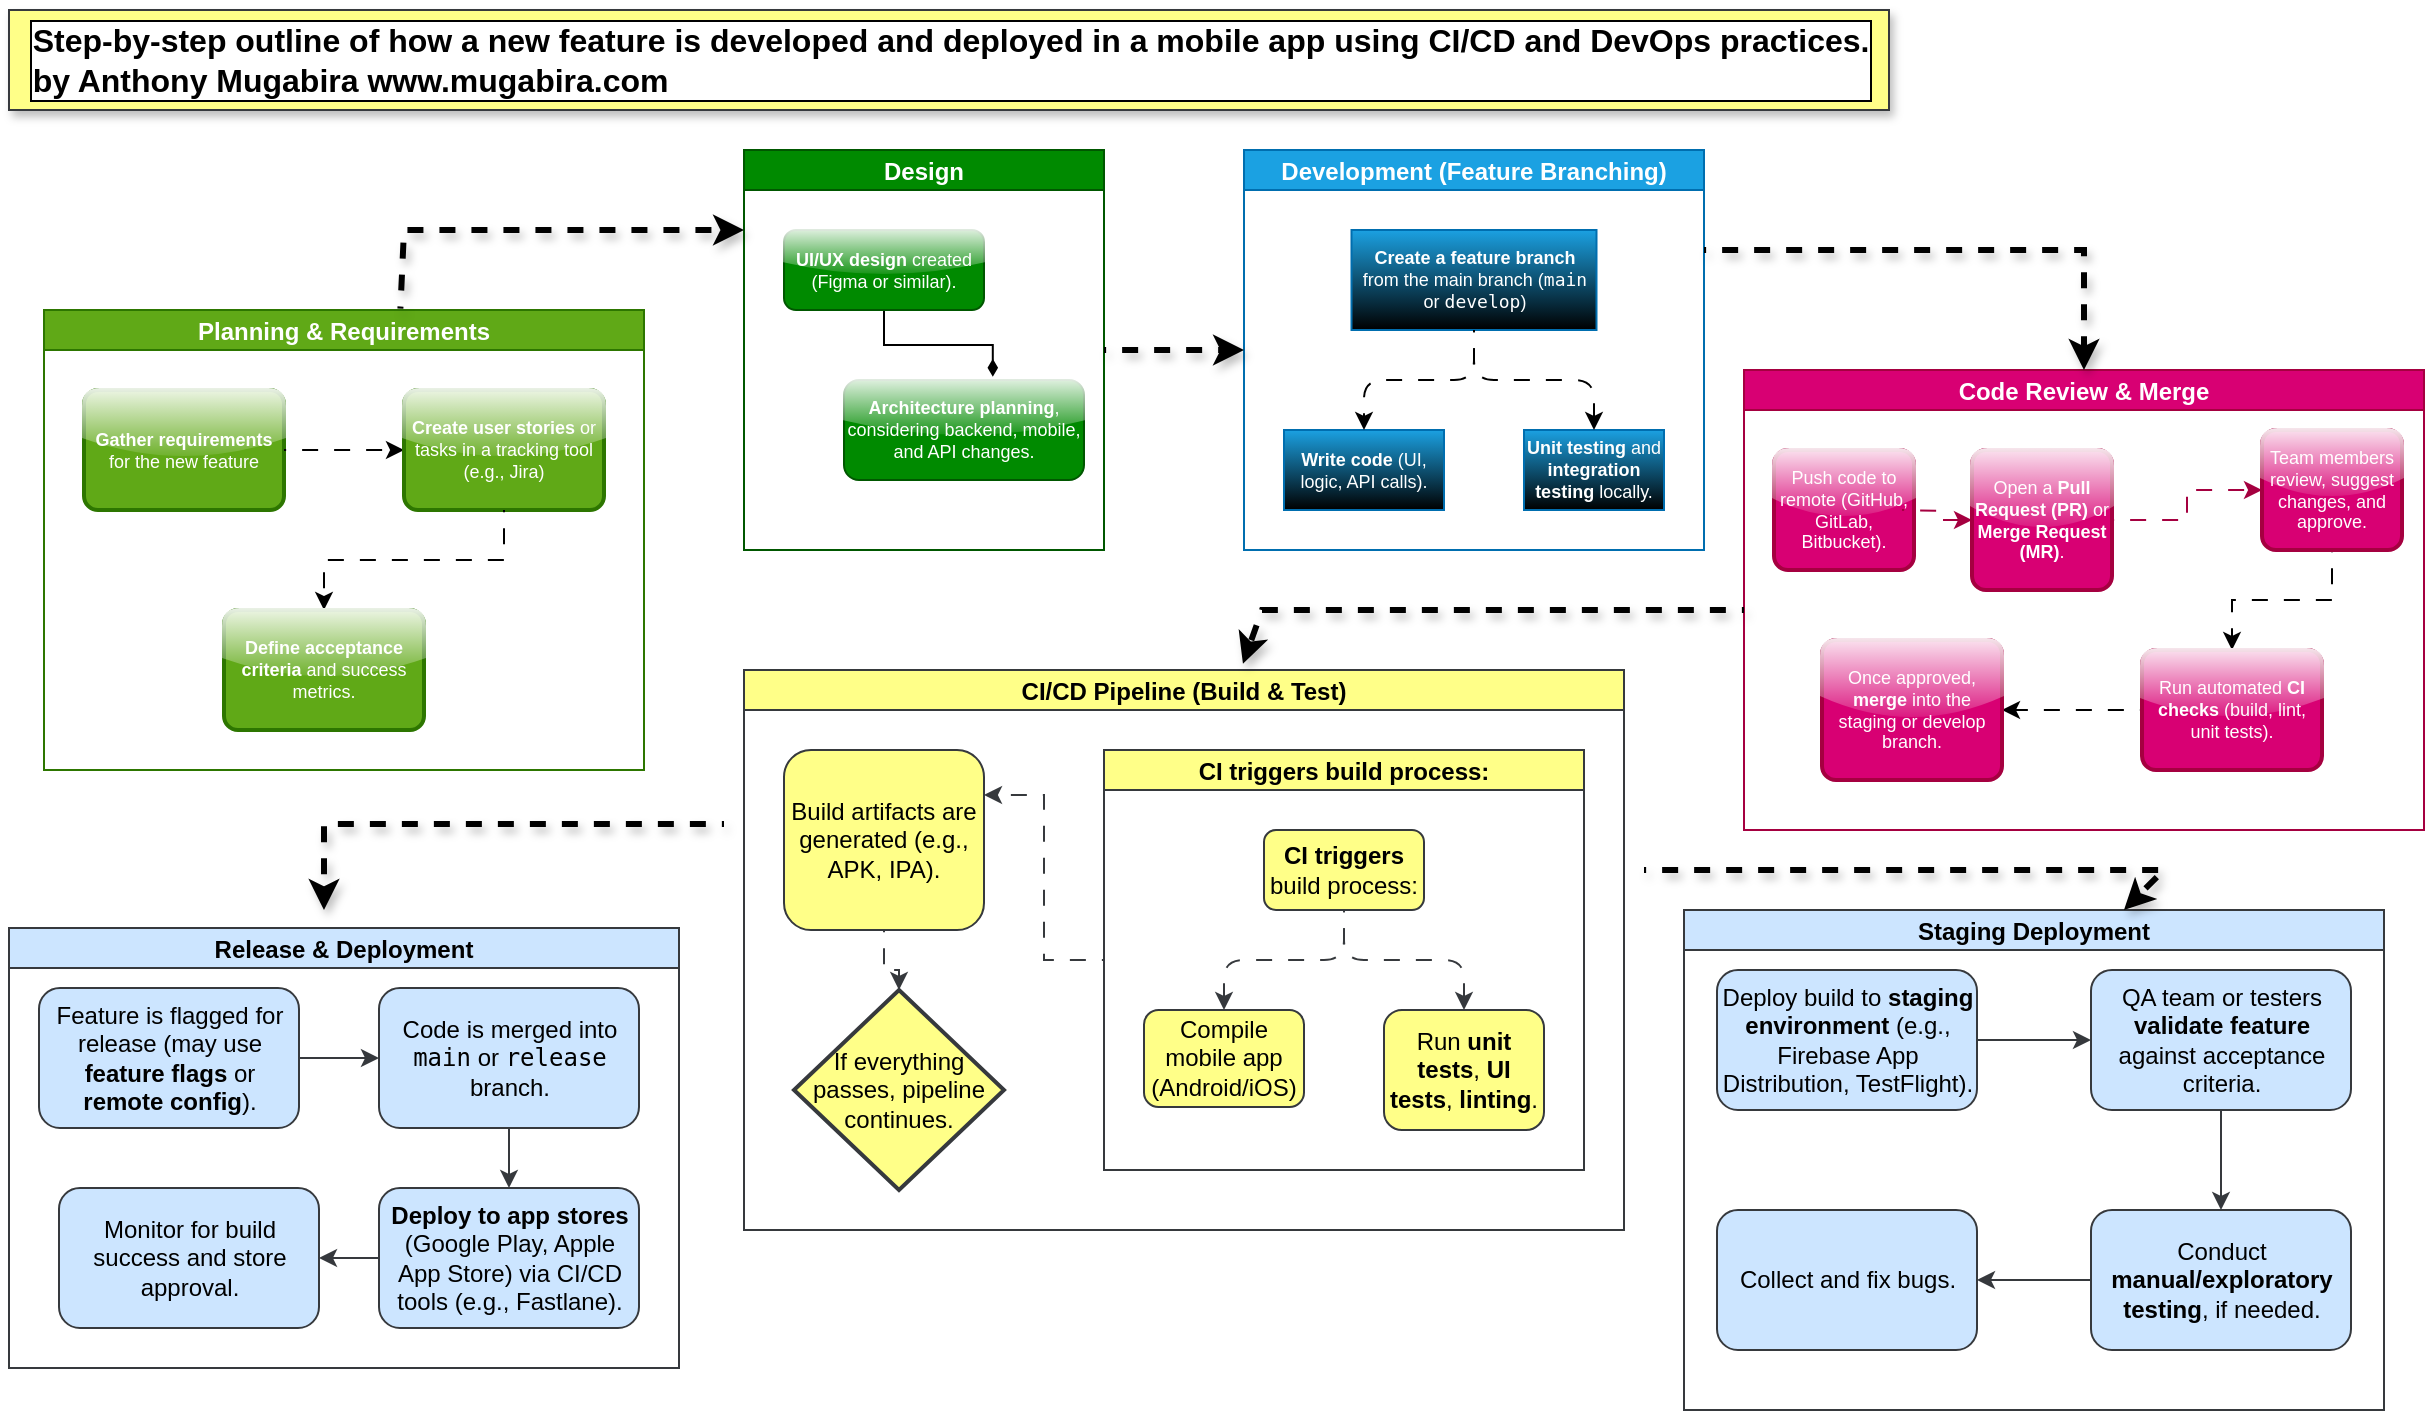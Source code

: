 <mxfile version="26.2.14">
  <diagram name="Page-1" id="n7bvPKmvUGIKGyg8msd9">
    <mxGraphModel dx="1389" dy="751" grid="1" gridSize="10" guides="1" tooltips="1" connect="1" arrows="1" fold="1" page="1" pageScale="1" pageWidth="850" pageHeight="1100" background="light-dark(#FFFFFF,#1A1A1A)" math="0" shadow="0">
      <root>
        <mxCell id="0" />
        <mxCell id="1" parent="0" />
        <mxCell id="Yx-CeRLQ5RkrSvsVG92G-1" value="Planning &amp; Requirements" style="swimlane;startSize=20;horizontal=1;containerType=tree;newEdgeStyle={&quot;edgeStyle&quot;:&quot;elbowEdgeStyle&quot;,&quot;startArrow&quot;:&quot;none&quot;,&quot;endArrow&quot;:&quot;none&quot;};fillColor=#60a917;fontColor=#ffffff;strokeColor=#2D7600;" vertex="1" parent="1">
          <mxGeometry x="100" y="210" width="300" height="230" as="geometry" />
        </mxCell>
        <mxCell id="Yx-CeRLQ5RkrSvsVG92G-7" value="&lt;strong data-start=&quot;174&quot; data-end=&quot;197&quot;&gt;Gather requirements&lt;/strong&gt; for the new feature" style="rounded=1;whiteSpace=wrap;html=1;absoluteArcSize=1;arcSize=14;strokeWidth=2;fillColor=#60a917;fontColor=#ffffff;strokeColor=#2D7600;glass=1;fontSize=9;" vertex="1" parent="Yx-CeRLQ5RkrSvsVG92G-1">
          <mxGeometry x="20" y="40" width="100" height="60" as="geometry" />
        </mxCell>
        <mxCell id="Yx-CeRLQ5RkrSvsVG92G-8" value="" style="edgeStyle=orthogonalEdgeStyle;rounded=0;orthogonalLoop=1;jettySize=auto;html=1;flowAnimation=1;" edge="1" source="Yx-CeRLQ5RkrSvsVG92G-7" target="Yx-CeRLQ5RkrSvsVG92G-9" parent="Yx-CeRLQ5RkrSvsVG92G-1">
          <mxGeometry relative="1" as="geometry" />
        </mxCell>
        <mxCell id="Yx-CeRLQ5RkrSvsVG92G-9" value="&lt;strong data-start=&quot;257&quot; data-end=&quot;280&quot;&gt;Create user stories&lt;/strong&gt; or tasks in a tracking tool (e.g., Jira)" style="rounded=1;whiteSpace=wrap;html=1;absoluteArcSize=1;arcSize=14;strokeWidth=2;fillColor=#60a917;fontColor=#ffffff;strokeColor=#2D7600;glass=1;fontSize=9;" vertex="1" parent="Yx-CeRLQ5RkrSvsVG92G-1">
          <mxGeometry x="180" y="40" width="100" height="60" as="geometry" />
        </mxCell>
        <mxCell id="Yx-CeRLQ5RkrSvsVG92G-10" value="" style="edgeStyle=orthogonalEdgeStyle;rounded=0;orthogonalLoop=1;jettySize=auto;html=1;flowAnimation=1;" edge="1" target="Yx-CeRLQ5RkrSvsVG92G-11" source="Yx-CeRLQ5RkrSvsVG92G-9" parent="Yx-CeRLQ5RkrSvsVG92G-1">
          <mxGeometry relative="1" as="geometry">
            <mxPoint x="60" y="130" as="sourcePoint" />
          </mxGeometry>
        </mxCell>
        <mxCell id="Yx-CeRLQ5RkrSvsVG92G-11" value="&lt;strong data-start=&quot;325&quot; data-end=&quot;355&quot;&gt;Define acceptance criteria&lt;/strong&gt; and success metrics." style="rounded=1;whiteSpace=wrap;html=1;absoluteArcSize=1;arcSize=14;strokeWidth=2;fillColor=#60a917;fontColor=#ffffff;strokeColor=#2D7600;glass=1;fontSize=9;" vertex="1" parent="Yx-CeRLQ5RkrSvsVG92G-1">
          <mxGeometry x="90" y="150" width="100" height="60" as="geometry" />
        </mxCell>
        <mxCell id="Yx-CeRLQ5RkrSvsVG92G-12" value="Design" style="swimlane;startSize=20;horizontal=1;containerType=tree;newEdgeStyle={&quot;edgeStyle&quot;:&quot;elbowEdgeStyle&quot;,&quot;startArrow&quot;:&quot;none&quot;,&quot;endArrow&quot;:&quot;none&quot;};fillColor=#008a00;fontColor=#ffffff;strokeColor=#005700;" vertex="1" parent="1">
          <mxGeometry x="450" y="130" width="180" height="200" as="geometry" />
        </mxCell>
        <mxCell id="Yx-CeRLQ5RkrSvsVG92G-14" value="" style="edgeStyle=orthogonalEdgeStyle;elbow=vertical;sourcePerimeterSpacing=0;targetPerimeterSpacing=0;startArrow=diamondThin;endArrow=none;rounded=0;startFill=1;entryX=0.5;entryY=1;entryDx=0;entryDy=0;exitX=0.62;exitY=-0.032;exitDx=0;exitDy=0;exitPerimeter=0;" edge="1" parent="Yx-CeRLQ5RkrSvsVG92G-12" source="Yx-CeRLQ5RkrSvsVG92G-17" target="Yx-CeRLQ5RkrSvsVG92G-15">
          <mxGeometry relative="1" as="geometry">
            <mxPoint x="230" y="110" as="sourcePoint" />
          </mxGeometry>
        </mxCell>
        <UserObject label="&lt;strong data-start=&quot;403&quot; data-end=&quot;419&quot;&gt;UI/UX design&lt;/strong&gt; created (Figma or similar)." treeRoot="1" id="Yx-CeRLQ5RkrSvsVG92G-15">
          <mxCell style="whiteSpace=wrap;html=1;align=center;treeFolding=1;treeMoving=1;newEdgeStyle={&quot;edgeStyle&quot;:&quot;elbowEdgeStyle&quot;,&quot;startArrow&quot;:&quot;none&quot;,&quot;endArrow&quot;:&quot;none&quot;};fillColor=#008a00;fontColor=#ffffff;strokeColor=#005700;rounded=1;glass=1;fontSize=9;" vertex="1" parent="Yx-CeRLQ5RkrSvsVG92G-12">
            <mxGeometry x="20" y="40" width="100" height="40" as="geometry" />
          </mxCell>
        </UserObject>
        <mxCell id="Yx-CeRLQ5RkrSvsVG92G-17" value="&lt;strong data-start=&quot;450&quot; data-end=&quot;475&quot;&gt;Architecture planning&lt;/strong&gt;, considering backend, mobile, and API changes." style="whiteSpace=wrap;html=1;align=center;verticalAlign=middle;treeFolding=1;treeMoving=1;newEdgeStyle={&quot;edgeStyle&quot;:&quot;elbowEdgeStyle&quot;,&quot;startArrow&quot;:&quot;none&quot;,&quot;endArrow&quot;:&quot;none&quot;};fillColor=#008a00;fontColor=#ffffff;strokeColor=#005700;rounded=1;glass=1;fontSize=9;" vertex="1" parent="Yx-CeRLQ5RkrSvsVG92G-12">
          <mxGeometry x="50" y="115" width="120" height="50" as="geometry" />
        </mxCell>
        <mxCell id="Yx-CeRLQ5RkrSvsVG92G-21" value="Development (Feature Branching)" style="swimlane;startSize=20;horizontal=1;childLayout=treeLayout;horizontalTree=0;sortEdges=1;resizable=0;containerType=tree;fontSize=12;fillColor=#1ba1e2;fontColor=#ffffff;strokeColor=#006EAF;rounded=0;" vertex="1" parent="1">
          <mxGeometry x="700" y="130" width="230" height="200" as="geometry" />
        </mxCell>
        <mxCell id="Yx-CeRLQ5RkrSvsVG92G-22" value="&lt;strong data-start=&quot;574&quot; data-end=&quot;601&quot;&gt;Create a feature branch&lt;/strong&gt; from the main branch (&lt;code data-start=&quot;624&quot; data-end=&quot;630&quot;&gt;main&lt;/code&gt; or &lt;code data-start=&quot;634&quot; data-end=&quot;643&quot;&gt;develop&lt;/code&gt;)" style="whiteSpace=wrap;html=1;fillColor=#1ba1e2;fontColor=#ffffff;strokeColor=#006EAF;rounded=0;gradientColor=default;fontSize=9;" vertex="1" parent="Yx-CeRLQ5RkrSvsVG92G-21">
          <mxGeometry x="53.75" y="40" width="122.5" height="50" as="geometry" />
        </mxCell>
        <mxCell id="Yx-CeRLQ5RkrSvsVG92G-23" value="&lt;strong data-start=&quot;648&quot; data-end=&quot;662&quot;&gt;Write code&lt;/strong&gt; (UI, logic, API calls)." style="whiteSpace=wrap;html=1;fillColor=#1ba1e2;fontColor=#ffffff;strokeColor=#006EAF;rounded=0;gradientColor=default;fontSize=9;" vertex="1" parent="Yx-CeRLQ5RkrSvsVG92G-21">
          <mxGeometry x="20" y="140" width="80" height="40" as="geometry" />
        </mxCell>
        <mxCell id="Yx-CeRLQ5RkrSvsVG92G-24" value="" style="edgeStyle=elbowEdgeStyle;elbow=vertical;html=1;rounded=1;curved=0;sourcePerimeterSpacing=0;targetPerimeterSpacing=0;startSize=6;endSize=6;flowAnimation=1;" edge="1" parent="Yx-CeRLQ5RkrSvsVG92G-21" source="Yx-CeRLQ5RkrSvsVG92G-22" target="Yx-CeRLQ5RkrSvsVG92G-23">
          <mxGeometry relative="1" as="geometry" />
        </mxCell>
        <mxCell id="Yx-CeRLQ5RkrSvsVG92G-25" value="&lt;strong data-start=&quot;689&quot; data-end=&quot;705&quot;&gt;Unit testing&lt;/strong&gt; and &lt;strong data-start=&quot;710&quot; data-end=&quot;733&quot;&gt;integration testing&lt;/strong&gt; locally." style="whiteSpace=wrap;html=1;fillColor=#1ba1e2;fontColor=#ffffff;strokeColor=#006EAF;rounded=0;gradientColor=default;fontSize=9;" vertex="1" parent="Yx-CeRLQ5RkrSvsVG92G-21">
          <mxGeometry x="140" y="140" width="70" height="40" as="geometry" />
        </mxCell>
        <mxCell id="Yx-CeRLQ5RkrSvsVG92G-26" value="" style="edgeStyle=elbowEdgeStyle;elbow=vertical;html=1;rounded=1;curved=0;sourcePerimeterSpacing=0;targetPerimeterSpacing=0;startSize=6;endSize=6;flowAnimation=1;" edge="1" parent="Yx-CeRLQ5RkrSvsVG92G-21" source="Yx-CeRLQ5RkrSvsVG92G-22" target="Yx-CeRLQ5RkrSvsVG92G-25">
          <mxGeometry relative="1" as="geometry" />
        </mxCell>
        <mxCell id="Yx-CeRLQ5RkrSvsVG92G-54" value="Code Review &amp; Merge" style="swimlane;startSize=20;horizontal=1;containerType=tree;newEdgeStyle={&quot;edgeStyle&quot;:&quot;elbowEdgeStyle&quot;,&quot;startArrow&quot;:&quot;none&quot;,&quot;endArrow&quot;:&quot;none&quot;};fillColor=#d80073;fontColor=#ffffff;strokeColor=#A50040;" vertex="1" parent="1">
          <mxGeometry x="950" y="240" width="340" height="230" as="geometry" />
        </mxCell>
        <mxCell id="Yx-CeRLQ5RkrSvsVG92G-55" value="Push code to remote (GitHub, GitLab, Bitbucket)." style="rounded=1;whiteSpace=wrap;html=1;absoluteArcSize=1;arcSize=14;strokeWidth=2;fillColor=#d80073;fontColor=#ffffff;strokeColor=#A50040;glass=1;fontSize=9;" vertex="1" parent="Yx-CeRLQ5RkrSvsVG92G-54">
          <mxGeometry x="15" y="40" width="70" height="60" as="geometry" />
        </mxCell>
        <mxCell id="Yx-CeRLQ5RkrSvsVG92G-56" value="" style="edgeStyle=orthogonalEdgeStyle;rounded=0;orthogonalLoop=1;jettySize=auto;html=1;flowAnimation=1;fillColor=#d80073;strokeColor=#A50040;" edge="1" parent="Yx-CeRLQ5RkrSvsVG92G-54" target="Yx-CeRLQ5RkrSvsVG92G-57">
          <mxGeometry relative="1" as="geometry">
            <mxPoint x="79" y="70" as="sourcePoint" />
          </mxGeometry>
        </mxCell>
        <mxCell id="Yx-CeRLQ5RkrSvsVG92G-57" value="Open a &lt;strong data-start=&quot;886&quot; data-end=&quot;907&quot;&gt;Pull Request (PR)&lt;/strong&gt; or &lt;strong data-start=&quot;911&quot; data-end=&quot;933&quot;&gt;Merge Request (MR)&lt;/strong&gt;." style="rounded=1;whiteSpace=wrap;html=1;absoluteArcSize=1;arcSize=14;strokeWidth=2;fillColor=#d80073;fontColor=#ffffff;strokeColor=#A50040;glass=1;fontSize=9;" vertex="1" parent="Yx-CeRLQ5RkrSvsVG92G-54">
          <mxGeometry x="114" y="40" width="70" height="70" as="geometry" />
        </mxCell>
        <mxCell id="Yx-CeRLQ5RkrSvsVG92G-58" value="" style="edgeStyle=orthogonalEdgeStyle;rounded=0;orthogonalLoop=1;jettySize=auto;html=1;flowAnimation=1;fillColor=#d80073;strokeColor=#A50040;" edge="1" parent="Yx-CeRLQ5RkrSvsVG92G-54" source="Yx-CeRLQ5RkrSvsVG92G-57" target="Yx-CeRLQ5RkrSvsVG92G-59">
          <mxGeometry relative="1" as="geometry">
            <mxPoint x="19" y="130" as="sourcePoint" />
          </mxGeometry>
        </mxCell>
        <mxCell id="Yx-CeRLQ5RkrSvsVG92G-67" style="edgeStyle=orthogonalEdgeStyle;rounded=0;orthogonalLoop=1;jettySize=auto;html=1;flowAnimation=1;" edge="1" parent="Yx-CeRLQ5RkrSvsVG92G-54" source="Yx-CeRLQ5RkrSvsVG92G-59" target="Yx-CeRLQ5RkrSvsVG92G-65">
          <mxGeometry relative="1" as="geometry" />
        </mxCell>
        <mxCell id="Yx-CeRLQ5RkrSvsVG92G-59" value="Team members review, suggest changes, and approve." style="rounded=1;whiteSpace=wrap;html=1;absoluteArcSize=1;arcSize=14;strokeWidth=2;fillColor=#d80073;fontColor=#ffffff;strokeColor=#A50040;glass=1;fontSize=9;" vertex="1" parent="Yx-CeRLQ5RkrSvsVG92G-54">
          <mxGeometry x="259" y="30" width="70" height="60" as="geometry" />
        </mxCell>
        <mxCell id="Yx-CeRLQ5RkrSvsVG92G-68" style="edgeStyle=orthogonalEdgeStyle;rounded=0;orthogonalLoop=1;jettySize=auto;html=1;flowAnimation=1;" edge="1" parent="Yx-CeRLQ5RkrSvsVG92G-54" source="Yx-CeRLQ5RkrSvsVG92G-65" target="Yx-CeRLQ5RkrSvsVG92G-66">
          <mxGeometry relative="1" as="geometry" />
        </mxCell>
        <mxCell id="Yx-CeRLQ5RkrSvsVG92G-65" value="Run automated &lt;strong data-start=&quot;1004&quot; data-end=&quot;1017&quot;&gt;CI checks&lt;/strong&gt; (build, lint, unit tests)." style="rounded=1;whiteSpace=wrap;html=1;absoluteArcSize=1;arcSize=14;strokeWidth=2;fillColor=#d80073;fontColor=#ffffff;strokeColor=#A50040;glass=1;fontSize=9;" vertex="1" parent="Yx-CeRLQ5RkrSvsVG92G-54">
          <mxGeometry x="199" y="140" width="90" height="60" as="geometry" />
        </mxCell>
        <mxCell id="Yx-CeRLQ5RkrSvsVG92G-66" value="Once approved, &lt;strong data-start=&quot;1062&quot; data-end=&quot;1071&quot;&gt;merge&lt;/strong&gt; into the staging or develop branch." style="rounded=1;whiteSpace=wrap;html=1;absoluteArcSize=1;arcSize=14;strokeWidth=2;fillColor=#d80073;fontColor=#ffffff;strokeColor=#A50040;glass=1;fontSize=9;" vertex="1" parent="Yx-CeRLQ5RkrSvsVG92G-54">
          <mxGeometry x="39" y="135" width="90" height="70" as="geometry" />
        </mxCell>
        <mxCell id="Yx-CeRLQ5RkrSvsVG92G-73" value="CI/CD Pipeline (Build &amp; Test)" style="swimlane;startSize=20;horizontal=1;containerType=tree;newEdgeStyle={&quot;edgeStyle&quot;:&quot;elbowEdgeStyle&quot;,&quot;startArrow&quot;:&quot;none&quot;,&quot;endArrow&quot;:&quot;none&quot;};fillColor=#ffff88;strokeColor=#36393d;" vertex="1" parent="1">
          <mxGeometry x="450" y="390" width="440" height="280" as="geometry" />
        </mxCell>
        <mxCell id="Yx-CeRLQ5RkrSvsVG92G-106" style="edgeStyle=orthogonalEdgeStyle;rounded=0;orthogonalLoop=1;jettySize=auto;html=1;entryX=1;entryY=0.25;entryDx=0;entryDy=0;flowAnimation=1;fillColor=#ffff88;strokeColor=#36393d;" edge="1" parent="Yx-CeRLQ5RkrSvsVG92G-73" source="Yx-CeRLQ5RkrSvsVG92G-83" target="Yx-CeRLQ5RkrSvsVG92G-103">
          <mxGeometry relative="1" as="geometry" />
        </mxCell>
        <mxCell id="Yx-CeRLQ5RkrSvsVG92G-83" value="CI triggers build process:" style="swimlane;startSize=20;horizontal=1;childLayout=treeLayout;horizontalTree=0;sortEdges=1;resizable=0;containerType=tree;fontSize=12;fillColor=#ffff88;strokeColor=#36393d;" vertex="1" parent="Yx-CeRLQ5RkrSvsVG92G-73">
          <mxGeometry x="180" y="40" width="240" height="210" as="geometry" />
        </mxCell>
        <mxCell id="Yx-CeRLQ5RkrSvsVG92G-84" value="&lt;strong data-end=&quot;1172&quot; data-start=&quot;1157&quot;&gt;CI triggers&lt;/strong&gt; build process:" style="whiteSpace=wrap;html=1;fillColor=#ffff88;strokeColor=#36393d;rounded=1;" vertex="1" parent="Yx-CeRLQ5RkrSvsVG92G-83">
          <mxGeometry x="80" y="40" width="80" height="40" as="geometry" />
        </mxCell>
        <mxCell id="Yx-CeRLQ5RkrSvsVG92G-85" value="Compile mobile app (Android/iOS)" style="whiteSpace=wrap;html=1;fillColor=#ffff88;strokeColor=#36393d;rounded=1;" vertex="1" parent="Yx-CeRLQ5RkrSvsVG92G-83">
          <mxGeometry x="20" y="130" width="80" height="48.5" as="geometry" />
        </mxCell>
        <mxCell id="Yx-CeRLQ5RkrSvsVG92G-86" value="" style="edgeStyle=elbowEdgeStyle;elbow=vertical;html=1;rounded=1;curved=0;sourcePerimeterSpacing=0;targetPerimeterSpacing=0;startSize=6;endSize=6;fillColor=#ffff88;strokeColor=#36393d;flowAnimation=1;" edge="1" parent="Yx-CeRLQ5RkrSvsVG92G-83" source="Yx-CeRLQ5RkrSvsVG92G-84" target="Yx-CeRLQ5RkrSvsVG92G-85">
          <mxGeometry relative="1" as="geometry" />
        </mxCell>
        <mxCell id="Yx-CeRLQ5RkrSvsVG92G-87" value="Run &lt;strong data-end=&quot;1248&quot; data-start=&quot;1234&quot;&gt;unit tests&lt;/strong&gt;, &lt;strong data-end=&quot;1262&quot; data-start=&quot;1250&quot;&gt;UI tests&lt;/strong&gt;, &lt;strong data-end=&quot;1275&quot; data-start=&quot;1264&quot;&gt;linting&lt;/strong&gt;." style="whiteSpace=wrap;html=1;fillColor=#ffff88;strokeColor=#36393d;rounded=1;" vertex="1" parent="Yx-CeRLQ5RkrSvsVG92G-83">
          <mxGeometry x="140" y="130" width="80" height="60" as="geometry" />
        </mxCell>
        <mxCell id="Yx-CeRLQ5RkrSvsVG92G-88" value="" style="edgeStyle=elbowEdgeStyle;elbow=vertical;html=1;rounded=1;curved=0;sourcePerimeterSpacing=0;targetPerimeterSpacing=0;startSize=6;endSize=6;fillColor=#ffff88;strokeColor=#36393d;flowAnimation=1;" edge="1" parent="Yx-CeRLQ5RkrSvsVG92G-83" source="Yx-CeRLQ5RkrSvsVG92G-84" target="Yx-CeRLQ5RkrSvsVG92G-87">
          <mxGeometry relative="1" as="geometry" />
        </mxCell>
        <mxCell id="Yx-CeRLQ5RkrSvsVG92G-105" style="edgeStyle=orthogonalEdgeStyle;rounded=0;orthogonalLoop=1;jettySize=auto;html=1;flowAnimation=1;fillColor=#ffff88;strokeColor=#36393d;" edge="1" parent="Yx-CeRLQ5RkrSvsVG92G-73" source="Yx-CeRLQ5RkrSvsVG92G-103" target="Yx-CeRLQ5RkrSvsVG92G-104">
          <mxGeometry relative="1" as="geometry" />
        </mxCell>
        <mxCell id="Yx-CeRLQ5RkrSvsVG92G-103" value="Build artifacts are generated (e.g., APK, IPA)." style="rounded=1;whiteSpace=wrap;html=1;fillColor=#ffff88;strokeColor=#36393d;" vertex="1" parent="Yx-CeRLQ5RkrSvsVG92G-73">
          <mxGeometry x="20" y="40" width="100" height="90" as="geometry" />
        </mxCell>
        <mxCell id="Yx-CeRLQ5RkrSvsVG92G-104" value="If everything passes, pipeline continues." style="strokeWidth=2;html=1;shape=mxgraph.flowchart.decision;whiteSpace=wrap;fillColor=#ffff88;strokeColor=#36393d;" vertex="1" parent="Yx-CeRLQ5RkrSvsVG92G-73">
          <mxGeometry x="25" y="160" width="105" height="100" as="geometry" />
        </mxCell>
        <mxCell id="Yx-CeRLQ5RkrSvsVG92G-109" value="Release &amp; Deployment" style="swimlane;startSize=20;horizontal=1;containerType=tree;newEdgeStyle={&quot;edgeStyle&quot;:&quot;elbowEdgeStyle&quot;,&quot;startArrow&quot;:&quot;none&quot;,&quot;endArrow&quot;:&quot;none&quot;};fillColor=#cce5ff;strokeColor=#36393d;" vertex="1" parent="1">
          <mxGeometry x="82.5" y="519" width="335" height="220" as="geometry" />
        </mxCell>
        <mxCell id="Yx-CeRLQ5RkrSvsVG92G-120" value="Feature is flagged for release (may use &lt;strong data-end=&quot;1741&quot; data-start=&quot;1724&quot;&gt;feature flags&lt;/strong&gt; or &lt;strong data-end=&quot;1762&quot; data-start=&quot;1745&quot;&gt;remote config&lt;/strong&gt;)." style="rounded=1;whiteSpace=wrap;html=1;fillColor=#cce5ff;strokeColor=#36393d;" vertex="1" parent="Yx-CeRLQ5RkrSvsVG92G-109">
          <mxGeometry x="15" y="30" width="130" height="70" as="geometry" />
        </mxCell>
        <mxCell id="Yx-CeRLQ5RkrSvsVG92G-121" value="" style="edgeStyle=orthogonalEdgeStyle;rounded=0;orthogonalLoop=1;jettySize=auto;html=1;fillColor=#cce5ff;strokeColor=#36393d;" edge="1" source="Yx-CeRLQ5RkrSvsVG92G-120" target="Yx-CeRLQ5RkrSvsVG92G-122" parent="Yx-CeRLQ5RkrSvsVG92G-109">
          <mxGeometry relative="1" as="geometry" />
        </mxCell>
        <mxCell id="Yx-CeRLQ5RkrSvsVG92G-122" value="Code is merged into &lt;code data-end=&quot;1793&quot; data-start=&quot;1787&quot;&gt;main&lt;/code&gt; or &lt;code data-end=&quot;1806&quot; data-start=&quot;1797&quot;&gt;release&lt;/code&gt; branch." style="rounded=1;whiteSpace=wrap;html=1;fillColor=#cce5ff;strokeColor=#36393d;" vertex="1" parent="Yx-CeRLQ5RkrSvsVG92G-109">
          <mxGeometry x="185" y="30" width="130" height="70" as="geometry" />
        </mxCell>
        <mxCell id="Yx-CeRLQ5RkrSvsVG92G-123" value="" style="edgeStyle=orthogonalEdgeStyle;rounded=0;orthogonalLoop=1;jettySize=auto;html=1;fillColor=#cce5ff;strokeColor=#36393d;" edge="1" target="Yx-CeRLQ5RkrSvsVG92G-124" source="Yx-CeRLQ5RkrSvsVG92G-122" parent="Yx-CeRLQ5RkrSvsVG92G-109">
          <mxGeometry relative="1" as="geometry">
            <mxPoint x="315" y="445" as="sourcePoint" />
          </mxGeometry>
        </mxCell>
        <mxCell id="Yx-CeRLQ5RkrSvsVG92G-124" value="&lt;strong data-end=&quot;1962&quot; data-start=&quot;1938&quot;&gt;Deploy to app stores&lt;/strong&gt; (Google Play, Apple App Store) via CI/CD tools (e.g., Fastlane)." style="rounded=1;whiteSpace=wrap;html=1;fillColor=#cce5ff;strokeColor=#36393d;" vertex="1" parent="Yx-CeRLQ5RkrSvsVG92G-109">
          <mxGeometry x="185" y="130" width="130" height="70" as="geometry" />
        </mxCell>
        <mxCell id="Yx-CeRLQ5RkrSvsVG92G-129" value="" style="edgeStyle=orthogonalEdgeStyle;rounded=0;orthogonalLoop=1;jettySize=auto;html=1;fillColor=#cce5ff;strokeColor=#36393d;" edge="1" target="Yx-CeRLQ5RkrSvsVG92G-130" source="Yx-CeRLQ5RkrSvsVG92G-124" parent="Yx-CeRLQ5RkrSvsVG92G-109">
          <mxGeometry relative="1" as="geometry">
            <mxPoint x="485" y="445" as="sourcePoint" />
          </mxGeometry>
        </mxCell>
        <mxCell id="Yx-CeRLQ5RkrSvsVG92G-130" value="Monitor for build success and store approval." style="rounded=1;whiteSpace=wrap;html=1;fillColor=#cce5ff;strokeColor=#36393d;" vertex="1" parent="Yx-CeRLQ5RkrSvsVG92G-109">
          <mxGeometry x="25" y="130" width="130" height="70" as="geometry" />
        </mxCell>
        <mxCell id="Yx-CeRLQ5RkrSvsVG92G-136" value="Staging Deployment" style="swimlane;startSize=20;horizontal=1;containerType=tree;newEdgeStyle={&quot;edgeStyle&quot;:&quot;elbowEdgeStyle&quot;,&quot;startArrow&quot;:&quot;none&quot;,&quot;endArrow&quot;:&quot;none&quot;};fillColor=#cce5ff;strokeColor=#36393d;" vertex="1" parent="1">
          <mxGeometry x="920" y="510" width="350" height="250" as="geometry" />
        </mxCell>
        <mxCell id="Yx-CeRLQ5RkrSvsVG92G-137" value="Deploy build to &lt;strong data-end=&quot;1448&quot; data-start=&quot;1425&quot;&gt;staging environment&lt;/strong&gt; (e.g., Firebase App Distribution, TestFlight)." style="rounded=1;whiteSpace=wrap;html=1;fillColor=#cce5ff;strokeColor=#36393d;" vertex="1" parent="Yx-CeRLQ5RkrSvsVG92G-136">
          <mxGeometry x="16.5" y="30" width="130" height="70" as="geometry" />
        </mxCell>
        <mxCell id="Yx-CeRLQ5RkrSvsVG92G-138" value="" style="edgeStyle=orthogonalEdgeStyle;rounded=0;orthogonalLoop=1;jettySize=auto;html=1;fillColor=#cce5ff;strokeColor=#36393d;" edge="1" parent="Yx-CeRLQ5RkrSvsVG92G-136" source="Yx-CeRLQ5RkrSvsVG92G-137" target="Yx-CeRLQ5RkrSvsVG92G-139">
          <mxGeometry relative="1" as="geometry" />
        </mxCell>
        <mxCell id="Yx-CeRLQ5RkrSvsVG92G-139" value="QA team or testers &lt;strong data-end=&quot;1537&quot; data-start=&quot;1517&quot;&gt;validate feature&lt;/strong&gt; against acceptance criteria." style="rounded=1;whiteSpace=wrap;html=1;fillColor=#cce5ff;strokeColor=#36393d;" vertex="1" parent="Yx-CeRLQ5RkrSvsVG92G-136">
          <mxGeometry x="203.5" y="30" width="130" height="70" as="geometry" />
        </mxCell>
        <mxCell id="Yx-CeRLQ5RkrSvsVG92G-140" value="" style="edgeStyle=orthogonalEdgeStyle;rounded=0;orthogonalLoop=1;jettySize=auto;html=1;fillColor=#cce5ff;strokeColor=#36393d;" edge="1" parent="Yx-CeRLQ5RkrSvsVG92G-136" source="Yx-CeRLQ5RkrSvsVG92G-139" target="Yx-CeRLQ5RkrSvsVG92G-141">
          <mxGeometry relative="1" as="geometry">
            <mxPoint x="333.5" y="445" as="sourcePoint" />
          </mxGeometry>
        </mxCell>
        <mxCell id="Yx-CeRLQ5RkrSvsVG92G-141" value="Conduct &lt;strong data-end=&quot;1607&quot; data-start=&quot;1577&quot;&gt;manual/exploratory testing&lt;/strong&gt;, if needed." style="rounded=1;whiteSpace=wrap;html=1;fillColor=#cce5ff;strokeColor=#36393d;" vertex="1" parent="Yx-CeRLQ5RkrSvsVG92G-136">
          <mxGeometry x="203.5" y="150" width="130" height="70" as="geometry" />
        </mxCell>
        <mxCell id="Yx-CeRLQ5RkrSvsVG92G-142" value="" style="edgeStyle=orthogonalEdgeStyle;rounded=0;orthogonalLoop=1;jettySize=auto;html=1;fillColor=#cce5ff;strokeColor=#36393d;" edge="1" parent="Yx-CeRLQ5RkrSvsVG92G-136" source="Yx-CeRLQ5RkrSvsVG92G-141" target="Yx-CeRLQ5RkrSvsVG92G-143">
          <mxGeometry relative="1" as="geometry">
            <mxPoint x="503.5" y="445" as="sourcePoint" />
          </mxGeometry>
        </mxCell>
        <mxCell id="Yx-CeRLQ5RkrSvsVG92G-143" value="Collect and fix bugs." style="rounded=1;whiteSpace=wrap;html=1;fillColor=#cce5ff;strokeColor=#36393d;" vertex="1" parent="Yx-CeRLQ5RkrSvsVG92G-136">
          <mxGeometry x="16.5" y="150" width="130" height="70" as="geometry" />
        </mxCell>
        <mxCell id="Yx-CeRLQ5RkrSvsVG92G-149" value="&lt;div&gt;&lt;font&gt;&lt;b&gt; Step-by-step outline of how a new feature is developed and deployed in a mobile app using &lt;span data-start=&quot;99&quot; data-end=&quot;129&quot;&gt;CI/CD and DevOps practices.&lt;/span&gt;&lt;/b&gt;&lt;/font&gt;&lt;/div&gt;&lt;div align=&quot;left&quot;&gt;&lt;font&gt;&lt;b&gt;&lt;span data-start=&quot;99&quot; data-end=&quot;129&quot;&gt;by Anthony Mugabira www.mugabira.com&lt;/span&gt;&lt;/b&gt;&lt;/font&gt;&lt;/div&gt;" style="text;html=1;align=center;verticalAlign=middle;resizable=0;points=[];autosize=1;strokeColor=#36393d;fillColor=#ffff88;labelBorderColor=light-dark(#000000,#000000);labelBackgroundColor=default;shadow=1;fontSize=16;" vertex="1" parent="1">
          <mxGeometry x="82.5" y="60" width="940" height="50" as="geometry" />
        </mxCell>
        <mxCell id="Yx-CeRLQ5RkrSvsVG92G-150" value="" style="endArrow=classic;html=1;rounded=0;exitX=0.594;exitY=-0.003;exitDx=0;exitDy=0;exitPerimeter=0;strokeWidth=3;flowAnimation=1;shadow=1;" edge="1" parent="1" source="Yx-CeRLQ5RkrSvsVG92G-1">
          <mxGeometry width="50" height="50" relative="1" as="geometry">
            <mxPoint x="150" y="220" as="sourcePoint" />
            <mxPoint x="450" y="170" as="targetPoint" />
            <Array as="points">
              <mxPoint x="280" y="170" />
            </Array>
          </mxGeometry>
        </mxCell>
        <mxCell id="Yx-CeRLQ5RkrSvsVG92G-151" value="" style="endArrow=classic;html=1;rounded=0;exitX=1;exitY=0.25;exitDx=0;exitDy=0;strokeWidth=3;flowAnimation=1;shadow=1;entryX=0.5;entryY=0;entryDx=0;entryDy=0;" edge="1" parent="1" source="Yx-CeRLQ5RkrSvsVG92G-21" target="Yx-CeRLQ5RkrSvsVG92G-54">
          <mxGeometry width="50" height="50" relative="1" as="geometry">
            <mxPoint x="950" y="180" as="sourcePoint" />
            <mxPoint x="1160" y="240" as="targetPoint" />
            <Array as="points">
              <mxPoint x="1120" y="180" />
            </Array>
          </mxGeometry>
        </mxCell>
        <mxCell id="Yx-CeRLQ5RkrSvsVG92G-152" value="" style="endArrow=classic;html=1;rounded=0;exitX=1;exitY=0.5;exitDx=0;exitDy=0;entryX=0;entryY=0.5;entryDx=0;entryDy=0;strokeWidth=3;flowAnimation=1;shadow=1;" edge="1" parent="1" source="Yx-CeRLQ5RkrSvsVG92G-12" target="Yx-CeRLQ5RkrSvsVG92G-21">
          <mxGeometry width="50" height="50" relative="1" as="geometry">
            <mxPoint x="600" y="370" as="sourcePoint" />
            <mxPoint x="650" y="320" as="targetPoint" />
          </mxGeometry>
        </mxCell>
        <mxCell id="Yx-CeRLQ5RkrSvsVG92G-153" value="" style="endArrow=classic;html=1;rounded=0;entryX=0.567;entryY=-0.011;entryDx=0;entryDy=0;entryPerimeter=0;strokeWidth=3;flowAnimation=1;shadow=1;" edge="1" parent="1" target="Yx-CeRLQ5RkrSvsVG92G-73">
          <mxGeometry width="50" height="50" relative="1" as="geometry">
            <mxPoint x="950" y="360" as="sourcePoint" />
            <mxPoint x="1250" y="500" as="targetPoint" />
            <Array as="points">
              <mxPoint x="709" y="360" />
            </Array>
          </mxGeometry>
        </mxCell>
        <mxCell id="Yx-CeRLQ5RkrSvsVG92G-154" value="" style="endArrow=classic;html=1;rounded=0;strokeWidth=3;flowAnimation=1;shadow=1;" edge="1" parent="1">
          <mxGeometry width="50" height="50" relative="1" as="geometry">
            <mxPoint x="440" y="467" as="sourcePoint" />
            <mxPoint x="240" y="510" as="targetPoint" />
            <Array as="points">
              <mxPoint x="240" y="467" />
            </Array>
          </mxGeometry>
        </mxCell>
        <mxCell id="Yx-CeRLQ5RkrSvsVG92G-155" value="" style="endArrow=classic;html=1;rounded=0;strokeWidth=3;flowAnimation=1;shadow=1;" edge="1" parent="1">
          <mxGeometry width="50" height="50" relative="1" as="geometry">
            <mxPoint x="900" y="490" as="sourcePoint" />
            <mxPoint x="1140" y="510" as="targetPoint" />
            <Array as="points">
              <mxPoint x="1160" y="490" />
            </Array>
          </mxGeometry>
        </mxCell>
      </root>
    </mxGraphModel>
  </diagram>
</mxfile>

